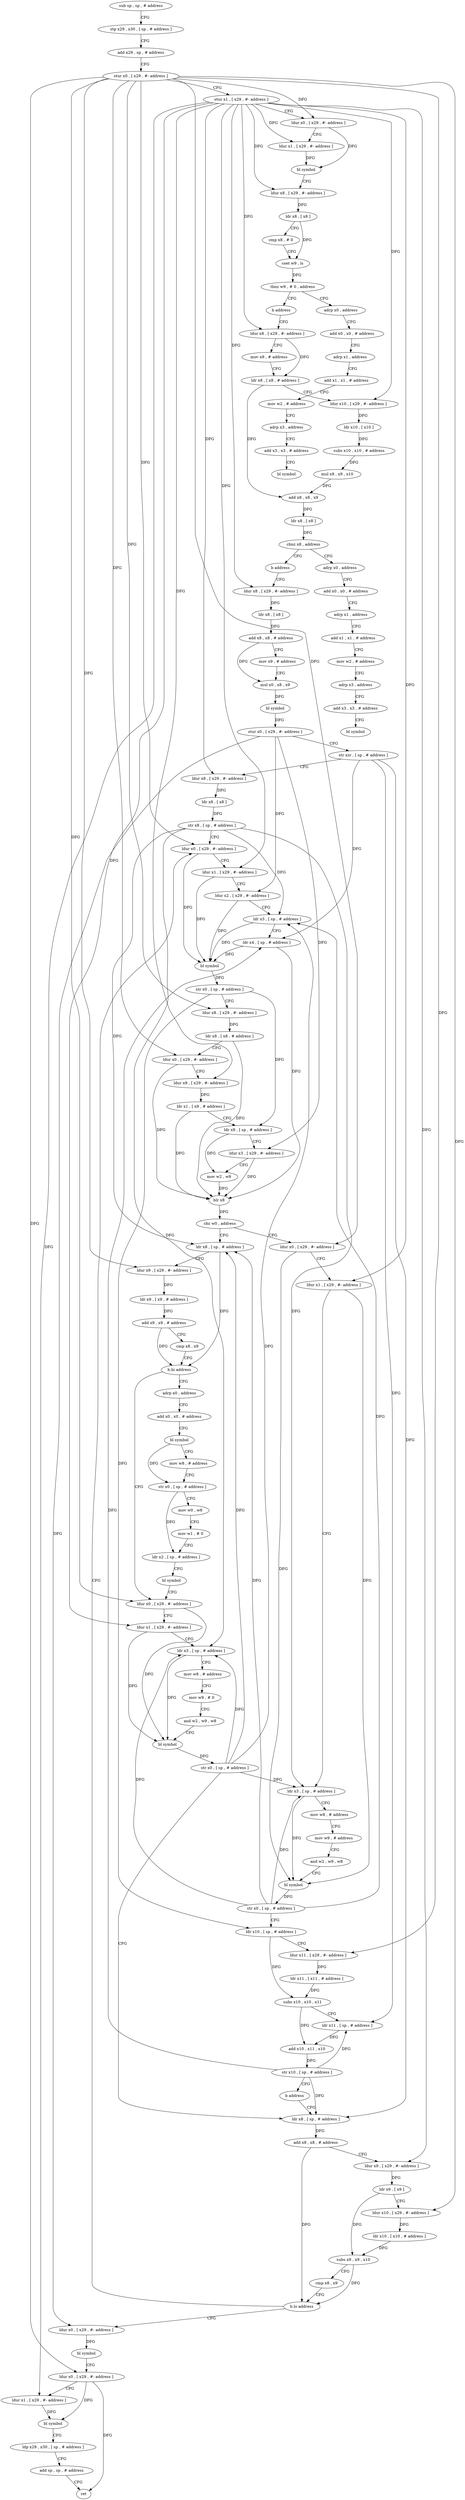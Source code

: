 digraph "func" {
"4294140" [label = "sub sp , sp , # address" ]
"4294144" [label = "stp x29 , x30 , [ sp , # address ]" ]
"4294148" [label = "add x29 , sp , # address" ]
"4294152" [label = "stur x0 , [ x29 , #- address ]" ]
"4294156" [label = "stur x1 , [ x29 , #- address ]" ]
"4294160" [label = "ldur x0 , [ x29 , #- address ]" ]
"4294164" [label = "ldur x1 , [ x29 , #- address ]" ]
"4294168" [label = "bl symbol" ]
"4294172" [label = "ldur x8 , [ x29 , #- address ]" ]
"4294176" [label = "ldr x8 , [ x8 ]" ]
"4294180" [label = "cmp x8 , # 0" ]
"4294184" [label = "cset w9 , ls" ]
"4294188" [label = "tbnz w9 , # 0 , address" ]
"4294196" [label = "adrp x0 , address" ]
"4294192" [label = "b address" ]
"4294200" [label = "add x0 , x0 , # address" ]
"4294204" [label = "adrp x1 , address" ]
"4294208" [label = "add x1 , x1 , # address" ]
"4294212" [label = "mov w2 , # address" ]
"4294216" [label = "adrp x3 , address" ]
"4294220" [label = "add x3 , x3 , # address" ]
"4294224" [label = "bl symbol" ]
"4294228" [label = "ldur x8 , [ x29 , #- address ]" ]
"4294232" [label = "mov x9 , # address" ]
"4294236" [label = "ldr x8 , [ x8 , # address ]" ]
"4294240" [label = "ldur x10 , [ x29 , #- address ]" ]
"4294244" [label = "ldr x10 , [ x10 ]" ]
"4294248" [label = "subs x10 , x10 , # address" ]
"4294252" [label = "mul x9 , x9 , x10" ]
"4294256" [label = "add x8 , x8 , x9" ]
"4294260" [label = "ldr x8 , [ x8 ]" ]
"4294264" [label = "cbnz x8 , address" ]
"4294272" [label = "adrp x0 , address" ]
"4294268" [label = "b address" ]
"4294276" [label = "add x0 , x0 , # address" ]
"4294280" [label = "adrp x1 , address" ]
"4294284" [label = "add x1 , x1 , # address" ]
"4294288" [label = "mov w2 , # address" ]
"4294292" [label = "adrp x3 , address" ]
"4294296" [label = "add x3 , x3 , # address" ]
"4294300" [label = "bl symbol" ]
"4294304" [label = "ldur x8 , [ x29 , #- address ]" ]
"4294308" [label = "ldr x8 , [ x8 ]" ]
"4294312" [label = "add x8 , x8 , # address" ]
"4294316" [label = "mov x9 , # address" ]
"4294320" [label = "mul x0 , x8 , x9" ]
"4294324" [label = "bl symbol" ]
"4294328" [label = "stur x0 , [ x29 , #- address ]" ]
"4294332" [label = "str xzr , [ sp , # address ]" ]
"4294336" [label = "ldur x8 , [ x29 , #- address ]" ]
"4294340" [label = "ldr x8 , [ x8 ]" ]
"4294344" [label = "str x8 , [ sp , # address ]" ]
"4294348" [label = "ldur x0 , [ x29 , #- address ]" ]
"4294480" [label = "ldr x8 , [ sp , # address ]" ]
"4294484" [label = "ldur x9 , [ x29 , #- address ]" ]
"4294488" [label = "ldr x9 , [ x9 , # address ]" ]
"4294492" [label = "add x9 , x9 , # address" ]
"4294496" [label = "cmp x8 , x9" ]
"4294500" [label = "b.hi address" ]
"4294540" [label = "ldur x0 , [ x29 , #- address ]" ]
"4294504" [label = "adrp x0 , address" ]
"4294416" [label = "ldur x0 , [ x29 , #- address ]" ]
"4294420" [label = "ldur x1 , [ x29 , #- address ]" ]
"4294424" [label = "ldr x3 , [ sp , # address ]" ]
"4294428" [label = "mov w8 , # address" ]
"4294432" [label = "mov w9 , # address" ]
"4294436" [label = "and w2 , w9 , w8" ]
"4294440" [label = "bl symbol" ]
"4294444" [label = "str x0 , [ sp , # address ]" ]
"4294448" [label = "ldr x10 , [ sp , # address ]" ]
"4294452" [label = "ldur x11 , [ x29 , #- address ]" ]
"4294456" [label = "ldr x11 , [ x11 , # address ]" ]
"4294460" [label = "subs x10 , x10 , x11" ]
"4294464" [label = "ldr x11 , [ sp , # address ]" ]
"4294468" [label = "add x10 , x11 , x10" ]
"4294472" [label = "str x10 , [ sp , # address ]" ]
"4294476" [label = "b address" ]
"4294572" [label = "ldr x8 , [ sp , # address ]" ]
"4294544" [label = "ldur x1 , [ x29 , #- address ]" ]
"4294548" [label = "ldr x3 , [ sp , # address ]" ]
"4294552" [label = "mov w8 , # address" ]
"4294556" [label = "mov w9 , # 0" ]
"4294560" [label = "and w2 , w9 , w8" ]
"4294564" [label = "bl symbol" ]
"4294568" [label = "str x0 , [ sp , # address ]" ]
"4294508" [label = "add x0 , x0 , # address" ]
"4294512" [label = "bl symbol" ]
"4294516" [label = "mov w8 , # address" ]
"4294520" [label = "str x0 , [ sp , # address ]" ]
"4294524" [label = "mov w0 , w8" ]
"4294528" [label = "mov w1 , # 0" ]
"4294532" [label = "ldr x2 , [ sp , # address ]" ]
"4294536" [label = "bl symbol" ]
"4294576" [label = "add x8 , x8 , # address" ]
"4294580" [label = "ldur x9 , [ x29 , #- address ]" ]
"4294584" [label = "ldr x9 , [ x9 ]" ]
"4294588" [label = "ldur x10 , [ x29 , #- address ]" ]
"4294592" [label = "ldr x10 , [ x10 , # address ]" ]
"4294596" [label = "subs x9 , x9 , x10" ]
"4294600" [label = "cmp x8 , x9" ]
"4294604" [label = "b.lo address" ]
"4294608" [label = "ldur x0 , [ x29 , #- address ]" ]
"4294352" [label = "ldur x1 , [ x29 , #- address ]" ]
"4294356" [label = "ldur x2 , [ x29 , #- address ]" ]
"4294360" [label = "ldr x3 , [ sp , # address ]" ]
"4294364" [label = "ldr x4 , [ sp , # address ]" ]
"4294368" [label = "bl symbol" ]
"4294372" [label = "str x0 , [ sp , # address ]" ]
"4294376" [label = "ldur x8 , [ x29 , #- address ]" ]
"4294380" [label = "ldr x8 , [ x8 , # address ]" ]
"4294384" [label = "ldur x0 , [ x29 , #- address ]" ]
"4294388" [label = "ldur x9 , [ x29 , #- address ]" ]
"4294392" [label = "ldr x1 , [ x9 , # address ]" ]
"4294396" [label = "ldr x9 , [ sp , # address ]" ]
"4294400" [label = "ldur x3 , [ x29 , #- address ]" ]
"4294404" [label = "mov w2 , w9" ]
"4294408" [label = "blr x8" ]
"4294412" [label = "cbz w0 , address" ]
"4294612" [label = "bl symbol" ]
"4294616" [label = "ldur x0 , [ x29 , #- address ]" ]
"4294620" [label = "ldur x1 , [ x29 , #- address ]" ]
"4294624" [label = "bl symbol" ]
"4294628" [label = "ldp x29 , x30 , [ sp , # address ]" ]
"4294632" [label = "add sp , sp , # address" ]
"4294636" [label = "ret" ]
"4294140" -> "4294144" [ label = "CFG" ]
"4294144" -> "4294148" [ label = "CFG" ]
"4294148" -> "4294152" [ label = "CFG" ]
"4294152" -> "4294156" [ label = "CFG" ]
"4294152" -> "4294160" [ label = "DFG" ]
"4294152" -> "4294348" [ label = "DFG" ]
"4294152" -> "4294376" [ label = "DFG" ]
"4294152" -> "4294384" [ label = "DFG" ]
"4294152" -> "4294484" [ label = "DFG" ]
"4294152" -> "4294416" [ label = "DFG" ]
"4294152" -> "4294452" [ label = "DFG" ]
"4294152" -> "4294540" [ label = "DFG" ]
"4294152" -> "4294588" [ label = "DFG" ]
"4294152" -> "4294616" [ label = "DFG" ]
"4294156" -> "4294160" [ label = "CFG" ]
"4294156" -> "4294164" [ label = "DFG" ]
"4294156" -> "4294172" [ label = "DFG" ]
"4294156" -> "4294228" [ label = "DFG" ]
"4294156" -> "4294240" [ label = "DFG" ]
"4294156" -> "4294304" [ label = "DFG" ]
"4294156" -> "4294336" [ label = "DFG" ]
"4294156" -> "4294352" [ label = "DFG" ]
"4294156" -> "4294388" [ label = "DFG" ]
"4294156" -> "4294420" [ label = "DFG" ]
"4294156" -> "4294544" [ label = "DFG" ]
"4294156" -> "4294580" [ label = "DFG" ]
"4294156" -> "4294620" [ label = "DFG" ]
"4294160" -> "4294164" [ label = "CFG" ]
"4294160" -> "4294168" [ label = "DFG" ]
"4294164" -> "4294168" [ label = "DFG" ]
"4294168" -> "4294172" [ label = "CFG" ]
"4294172" -> "4294176" [ label = "DFG" ]
"4294176" -> "4294180" [ label = "CFG" ]
"4294176" -> "4294184" [ label = "DFG" ]
"4294180" -> "4294184" [ label = "CFG" ]
"4294184" -> "4294188" [ label = "DFG" ]
"4294188" -> "4294196" [ label = "CFG" ]
"4294188" -> "4294192" [ label = "CFG" ]
"4294196" -> "4294200" [ label = "CFG" ]
"4294192" -> "4294228" [ label = "CFG" ]
"4294200" -> "4294204" [ label = "CFG" ]
"4294204" -> "4294208" [ label = "CFG" ]
"4294208" -> "4294212" [ label = "CFG" ]
"4294212" -> "4294216" [ label = "CFG" ]
"4294216" -> "4294220" [ label = "CFG" ]
"4294220" -> "4294224" [ label = "CFG" ]
"4294228" -> "4294232" [ label = "CFG" ]
"4294228" -> "4294236" [ label = "DFG" ]
"4294232" -> "4294236" [ label = "CFG" ]
"4294236" -> "4294240" [ label = "CFG" ]
"4294236" -> "4294256" [ label = "DFG" ]
"4294240" -> "4294244" [ label = "DFG" ]
"4294244" -> "4294248" [ label = "DFG" ]
"4294248" -> "4294252" [ label = "DFG" ]
"4294252" -> "4294256" [ label = "DFG" ]
"4294256" -> "4294260" [ label = "DFG" ]
"4294260" -> "4294264" [ label = "DFG" ]
"4294264" -> "4294272" [ label = "CFG" ]
"4294264" -> "4294268" [ label = "CFG" ]
"4294272" -> "4294276" [ label = "CFG" ]
"4294268" -> "4294304" [ label = "CFG" ]
"4294276" -> "4294280" [ label = "CFG" ]
"4294280" -> "4294284" [ label = "CFG" ]
"4294284" -> "4294288" [ label = "CFG" ]
"4294288" -> "4294292" [ label = "CFG" ]
"4294292" -> "4294296" [ label = "CFG" ]
"4294296" -> "4294300" [ label = "CFG" ]
"4294304" -> "4294308" [ label = "DFG" ]
"4294308" -> "4294312" [ label = "DFG" ]
"4294312" -> "4294316" [ label = "CFG" ]
"4294312" -> "4294320" [ label = "DFG" ]
"4294316" -> "4294320" [ label = "CFG" ]
"4294320" -> "4294324" [ label = "DFG" ]
"4294324" -> "4294328" [ label = "DFG" ]
"4294328" -> "4294332" [ label = "CFG" ]
"4294328" -> "4294356" [ label = "DFG" ]
"4294328" -> "4294400" [ label = "DFG" ]
"4294328" -> "4294608" [ label = "DFG" ]
"4294332" -> "4294336" [ label = "CFG" ]
"4294332" -> "4294364" [ label = "DFG" ]
"4294332" -> "4294464" [ label = "DFG" ]
"4294332" -> "4294572" [ label = "DFG" ]
"4294336" -> "4294340" [ label = "DFG" ]
"4294340" -> "4294344" [ label = "DFG" ]
"4294344" -> "4294348" [ label = "CFG" ]
"4294344" -> "4294360" [ label = "DFG" ]
"4294344" -> "4294480" [ label = "DFG" ]
"4294344" -> "4294424" [ label = "DFG" ]
"4294344" -> "4294548" [ label = "DFG" ]
"4294348" -> "4294352" [ label = "CFG" ]
"4294348" -> "4294368" [ label = "DFG" ]
"4294480" -> "4294484" [ label = "CFG" ]
"4294480" -> "4294500" [ label = "DFG" ]
"4294484" -> "4294488" [ label = "DFG" ]
"4294488" -> "4294492" [ label = "DFG" ]
"4294492" -> "4294496" [ label = "CFG" ]
"4294492" -> "4294500" [ label = "DFG" ]
"4294496" -> "4294500" [ label = "CFG" ]
"4294500" -> "4294540" [ label = "CFG" ]
"4294500" -> "4294504" [ label = "CFG" ]
"4294540" -> "4294544" [ label = "CFG" ]
"4294540" -> "4294564" [ label = "DFG" ]
"4294504" -> "4294508" [ label = "CFG" ]
"4294416" -> "4294420" [ label = "CFG" ]
"4294416" -> "4294440" [ label = "DFG" ]
"4294420" -> "4294424" [ label = "CFG" ]
"4294420" -> "4294440" [ label = "DFG" ]
"4294424" -> "4294428" [ label = "CFG" ]
"4294424" -> "4294440" [ label = "DFG" ]
"4294428" -> "4294432" [ label = "CFG" ]
"4294432" -> "4294436" [ label = "CFG" ]
"4294436" -> "4294440" [ label = "CFG" ]
"4294440" -> "4294444" [ label = "DFG" ]
"4294444" -> "4294448" [ label = "CFG" ]
"4294444" -> "4294360" [ label = "DFG" ]
"4294444" -> "4294480" [ label = "DFG" ]
"4294444" -> "4294424" [ label = "DFG" ]
"4294444" -> "4294548" [ label = "DFG" ]
"4294448" -> "4294452" [ label = "CFG" ]
"4294448" -> "4294460" [ label = "DFG" ]
"4294452" -> "4294456" [ label = "DFG" ]
"4294456" -> "4294460" [ label = "DFG" ]
"4294460" -> "4294464" [ label = "CFG" ]
"4294460" -> "4294468" [ label = "DFG" ]
"4294464" -> "4294468" [ label = "DFG" ]
"4294468" -> "4294472" [ label = "DFG" ]
"4294472" -> "4294476" [ label = "CFG" ]
"4294472" -> "4294364" [ label = "DFG" ]
"4294472" -> "4294464" [ label = "DFG" ]
"4294472" -> "4294572" [ label = "DFG" ]
"4294476" -> "4294572" [ label = "CFG" ]
"4294572" -> "4294576" [ label = "DFG" ]
"4294544" -> "4294548" [ label = "CFG" ]
"4294544" -> "4294564" [ label = "DFG" ]
"4294548" -> "4294552" [ label = "CFG" ]
"4294548" -> "4294564" [ label = "DFG" ]
"4294552" -> "4294556" [ label = "CFG" ]
"4294556" -> "4294560" [ label = "CFG" ]
"4294560" -> "4294564" [ label = "CFG" ]
"4294564" -> "4294568" [ label = "DFG" ]
"4294568" -> "4294572" [ label = "CFG" ]
"4294568" -> "4294360" [ label = "DFG" ]
"4294568" -> "4294480" [ label = "DFG" ]
"4294568" -> "4294424" [ label = "DFG" ]
"4294568" -> "4294548" [ label = "DFG" ]
"4294508" -> "4294512" [ label = "CFG" ]
"4294512" -> "4294516" [ label = "CFG" ]
"4294512" -> "4294520" [ label = "DFG" ]
"4294516" -> "4294520" [ label = "CFG" ]
"4294520" -> "4294524" [ label = "CFG" ]
"4294520" -> "4294532" [ label = "DFG" ]
"4294524" -> "4294528" [ label = "CFG" ]
"4294528" -> "4294532" [ label = "CFG" ]
"4294532" -> "4294536" [ label = "CFG" ]
"4294536" -> "4294540" [ label = "CFG" ]
"4294576" -> "4294580" [ label = "CFG" ]
"4294576" -> "4294604" [ label = "DFG" ]
"4294580" -> "4294584" [ label = "DFG" ]
"4294584" -> "4294588" [ label = "CFG" ]
"4294584" -> "4294596" [ label = "DFG" ]
"4294588" -> "4294592" [ label = "DFG" ]
"4294592" -> "4294596" [ label = "DFG" ]
"4294596" -> "4294600" [ label = "CFG" ]
"4294596" -> "4294604" [ label = "DFG" ]
"4294600" -> "4294604" [ label = "CFG" ]
"4294604" -> "4294348" [ label = "CFG" ]
"4294604" -> "4294608" [ label = "CFG" ]
"4294608" -> "4294612" [ label = "DFG" ]
"4294352" -> "4294356" [ label = "CFG" ]
"4294352" -> "4294368" [ label = "DFG" ]
"4294356" -> "4294360" [ label = "CFG" ]
"4294356" -> "4294368" [ label = "DFG" ]
"4294360" -> "4294364" [ label = "CFG" ]
"4294360" -> "4294368" [ label = "DFG" ]
"4294364" -> "4294368" [ label = "DFG" ]
"4294364" -> "4294408" [ label = "DFG" ]
"4294368" -> "4294372" [ label = "DFG" ]
"4294372" -> "4294376" [ label = "CFG" ]
"4294372" -> "4294396" [ label = "DFG" ]
"4294372" -> "4294448" [ label = "DFG" ]
"4294376" -> "4294380" [ label = "DFG" ]
"4294380" -> "4294384" [ label = "CFG" ]
"4294380" -> "4294408" [ label = "DFG" ]
"4294384" -> "4294388" [ label = "CFG" ]
"4294384" -> "4294408" [ label = "DFG" ]
"4294388" -> "4294392" [ label = "DFG" ]
"4294392" -> "4294396" [ label = "CFG" ]
"4294392" -> "4294408" [ label = "DFG" ]
"4294396" -> "4294400" [ label = "CFG" ]
"4294396" -> "4294404" [ label = "DFG" ]
"4294400" -> "4294404" [ label = "CFG" ]
"4294400" -> "4294408" [ label = "DFG" ]
"4294404" -> "4294408" [ label = "DFG" ]
"4294408" -> "4294412" [ label = "DFG" ]
"4294412" -> "4294480" [ label = "CFG" ]
"4294412" -> "4294416" [ label = "CFG" ]
"4294612" -> "4294616" [ label = "CFG" ]
"4294616" -> "4294620" [ label = "CFG" ]
"4294616" -> "4294624" [ label = "DFG" ]
"4294616" -> "4294636" [ label = "DFG" ]
"4294620" -> "4294624" [ label = "DFG" ]
"4294624" -> "4294628" [ label = "CFG" ]
"4294628" -> "4294632" [ label = "CFG" ]
"4294632" -> "4294636" [ label = "CFG" ]
}
